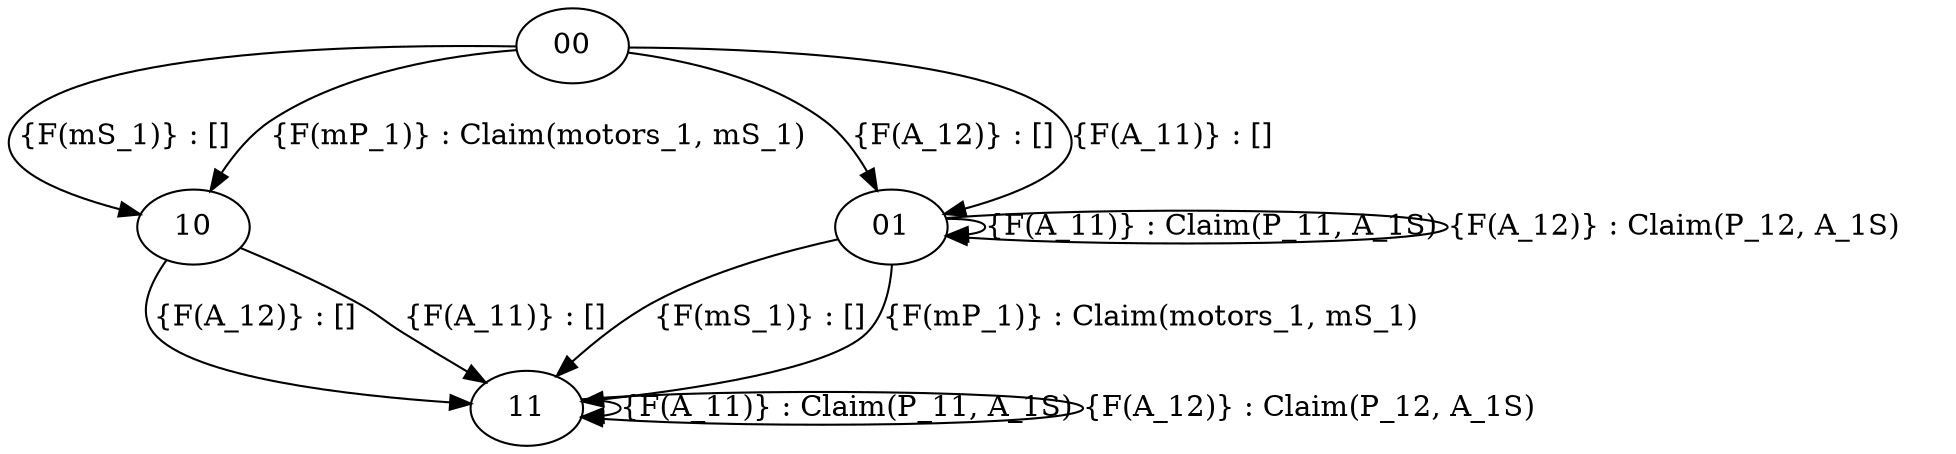 digraph ra {
00 [label=00]
10 [label=10]
01 [label=01]
11 [label=11]
00 -> 10 [label="{F(mS_1)} : []"]
00 -> 10 [label="{F(mP_1)} : Claim(motors_1, mS_1) "]
00 -> 01 [label="{F(A_12)} : []"]
00 -> 01 [label="{F(A_11)} : []"]
01 -> 11 [label="{F(mS_1)} : []"]
01 -> 11 [label="{F(mP_1)} : Claim(motors_1, mS_1) "]
01 -> 01 [label="{F(A_11)} : Claim(P_11, A_1S) "]
01 -> 01 [label="{F(A_12)} : Claim(P_12, A_1S) "]
11 -> 11 [label="{F(A_11)} : Claim(P_11, A_1S) "]
11 -> 11 [label="{F(A_12)} : Claim(P_12, A_1S) "]
10 -> 11 [label="{F(A_12)} : []"]
10 -> 11 [label="{F(A_11)} : []"]
}
